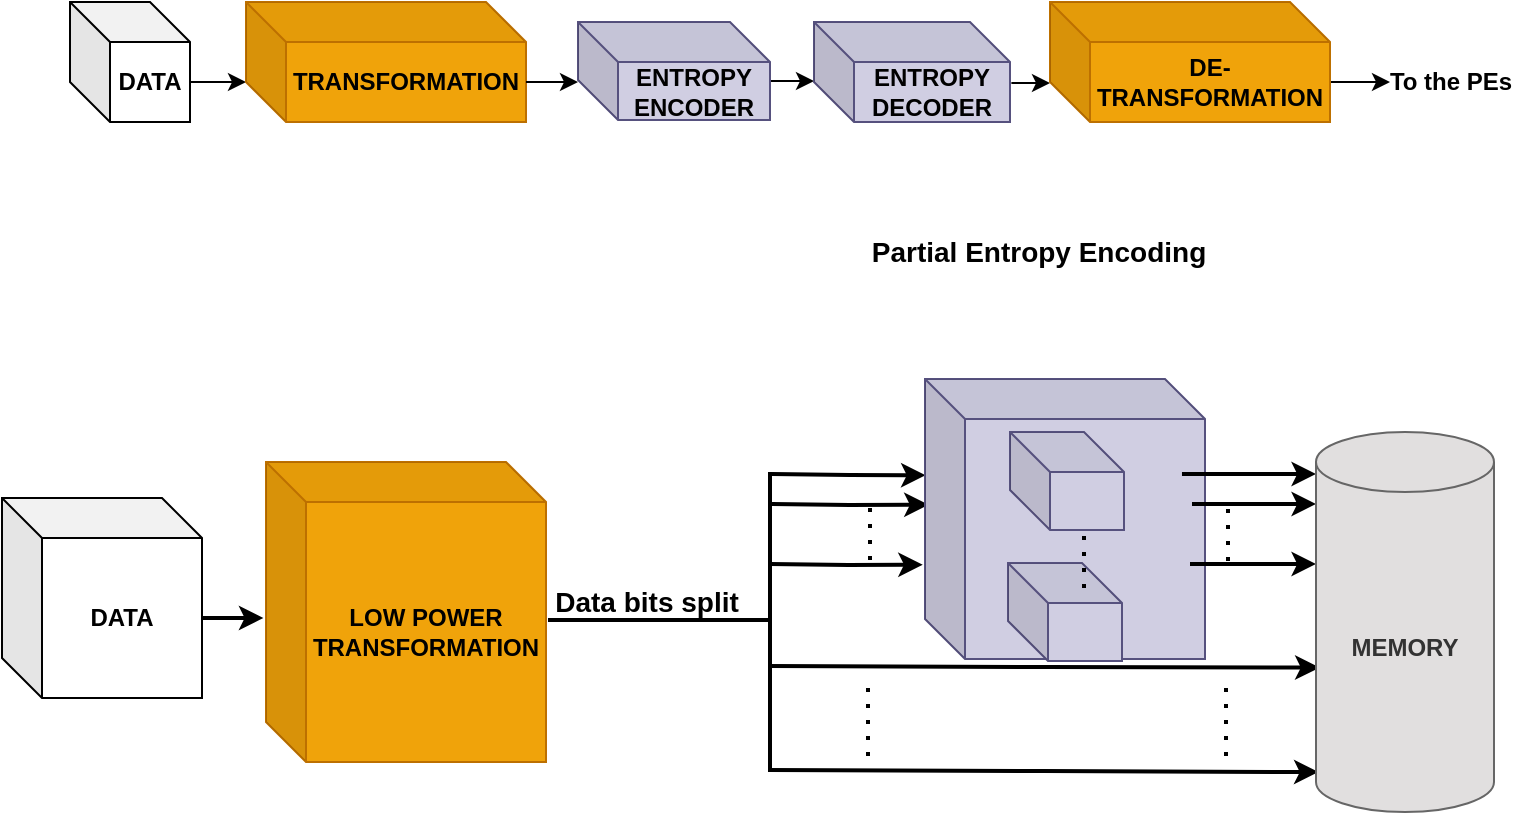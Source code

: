<mxfile version="28.2.3">
  <diagram name="Page-1" id="LP1gXYHPUsQjDHA4PLlW">
    <mxGraphModel dx="235" dy="135" grid="1" gridSize="10" guides="1" tooltips="1" connect="1" arrows="1" fold="1" page="1" pageScale="1" pageWidth="850" pageHeight="1100" math="0" shadow="0">
      <root>
        <mxCell id="0" />
        <mxCell id="1" parent="0" />
        <mxCell id="IX06JGgft1yPhYiZ-xpy-1" style="edgeStyle=orthogonalEdgeStyle;rounded=0;orthogonalLoop=1;jettySize=auto;html=1;entryX=0;entryY=0;entryDx=0;entryDy=40;entryPerimeter=0;" parent="1" edge="1">
          <mxGeometry relative="1" as="geometry">
            <mxPoint x="159" y="350" as="targetPoint" />
            <mxPoint x="131" y="350" as="sourcePoint" />
            <Array as="points">
              <mxPoint x="158" y="350" />
            </Array>
          </mxGeometry>
        </mxCell>
        <mxCell id="IX06JGgft1yPhYiZ-xpy-2" value="&lt;b&gt;&lt;font&gt;DATA&lt;/font&gt;&lt;/b&gt;" style="shape=cube;whiteSpace=wrap;html=1;boundedLbl=1;backgroundOutline=1;darkOpacity=0.05;darkOpacity2=0.1;" parent="1" vertex="1">
          <mxGeometry x="71" y="310" width="60" height="60" as="geometry" />
        </mxCell>
        <mxCell id="IX06JGgft1yPhYiZ-xpy-3" style="edgeStyle=orthogonalEdgeStyle;rounded=0;orthogonalLoop=1;jettySize=auto;html=1;exitX=0;exitY=0;exitDx=140;exitDy=50;exitPerimeter=0;entryX=0;entryY=0;entryDx=140;entryDy=50;entryPerimeter=0;" parent="1" source="IX06JGgft1yPhYiZ-xpy-4" target="IX06JGgft1yPhYiZ-xpy-4" edge="1">
          <mxGeometry relative="1" as="geometry">
            <mxPoint x="364" y="348" as="targetPoint" />
          </mxGeometry>
        </mxCell>
        <mxCell id="IX06JGgft1yPhYiZ-xpy-4" value="&lt;b&gt;&lt;font&gt;TRANSFORMATION&lt;/font&gt;&lt;/b&gt;" style="shape=cube;whiteSpace=wrap;html=1;boundedLbl=1;backgroundOutline=1;darkOpacity=0.05;darkOpacity2=0.1;fillColor=#f0a30a;strokeColor=#BD7000;fontColor=#000000;" parent="1" vertex="1">
          <mxGeometry x="159" y="310" width="140" height="60" as="geometry" />
        </mxCell>
        <mxCell id="IX06JGgft1yPhYiZ-xpy-5" style="edgeStyle=orthogonalEdgeStyle;rounded=0;orthogonalLoop=1;jettySize=auto;html=1;exitX=0;exitY=0;exitDx=104;exitDy=34.5;exitPerimeter=0;entryX=0;entryY=0.66;entryDx=0;entryDy=0;entryPerimeter=0;" parent="1" edge="1">
          <mxGeometry relative="1" as="geometry">
            <mxPoint x="443" y="350" as="targetPoint" />
            <mxPoint x="411" y="349.5" as="sourcePoint" />
          </mxGeometry>
        </mxCell>
        <mxCell id="IX06JGgft1yPhYiZ-xpy-6" value="&lt;b&gt;&lt;font&gt;ENTROPY ENCODER&lt;/font&gt;&lt;/b&gt;" style="shape=cube;whiteSpace=wrap;html=1;boundedLbl=1;backgroundOutline=1;darkOpacity=0.05;darkOpacity2=0.1;fillColor=#d0cee2;strokeColor=#56517e;" parent="1" vertex="1">
          <mxGeometry x="325" y="320" width="96" height="49" as="geometry" />
        </mxCell>
        <mxCell id="IX06JGgft1yPhYiZ-xpy-7" style="edgeStyle=orthogonalEdgeStyle;rounded=0;orthogonalLoop=1;jettySize=auto;html=1;exitX=1.007;exitY=0.61;exitDx=0;exitDy=0;exitPerimeter=0;" parent="1" source="IX06JGgft1yPhYiZ-xpy-8" edge="1">
          <mxGeometry relative="1" as="geometry">
            <mxPoint x="561" y="350" as="targetPoint" />
            <mxPoint x="533" y="350" as="sourcePoint" />
          </mxGeometry>
        </mxCell>
        <mxCell id="IX06JGgft1yPhYiZ-xpy-8" value="&lt;b&gt;&lt;font&gt;ENTROPY DECODER&lt;/font&gt;&lt;/b&gt;" style="shape=cube;whiteSpace=wrap;html=1;boundedLbl=1;backgroundOutline=1;darkOpacity=0.05;darkOpacity2=0.1;fillColor=#d0cee2;strokeColor=#56517e;" parent="1" vertex="1">
          <mxGeometry x="443" y="320" width="98" height="50" as="geometry" />
        </mxCell>
        <mxCell id="IX06JGgft1yPhYiZ-xpy-9" style="edgeStyle=orthogonalEdgeStyle;rounded=0;orthogonalLoop=1;jettySize=auto;html=1;exitX=0;exitY=0;exitDx=140;exitDy=40;exitPerimeter=0;entryX=0;entryY=0;entryDx=0;entryDy=29;entryPerimeter=0;" parent="1" edge="1">
          <mxGeometry relative="1" as="geometry">
            <mxPoint x="299" y="350" as="sourcePoint" />
            <mxPoint x="325" y="350" as="targetPoint" />
          </mxGeometry>
        </mxCell>
        <mxCell id="IX06JGgft1yPhYiZ-xpy-10" style="edgeStyle=orthogonalEdgeStyle;rounded=0;orthogonalLoop=1;jettySize=auto;html=1;exitX=0;exitY=0;exitDx=140;exitDy=40;exitPerimeter=0;" parent="1" source="IX06JGgft1yPhYiZ-xpy-11" edge="1">
          <mxGeometry relative="1" as="geometry">
            <mxPoint x="731" y="350" as="targetPoint" />
          </mxGeometry>
        </mxCell>
        <mxCell id="IX06JGgft1yPhYiZ-xpy-11" value="&lt;b&gt;&lt;font&gt;DE-TRANSFORMATION&lt;/font&gt;&lt;/b&gt;" style="shape=cube;whiteSpace=wrap;html=1;boundedLbl=1;backgroundOutline=1;darkOpacity=0.05;darkOpacity2=0.1;fillColor=#f0a30a;strokeColor=#BD7000;fontColor=#000000;" parent="1" vertex="1">
          <mxGeometry x="561" y="310" width="140" height="60" as="geometry" />
        </mxCell>
        <mxCell id="IX06JGgft1yPhYiZ-xpy-12" value="&lt;b&gt;To the PEs&lt;/b&gt;" style="text;html=1;align=center;verticalAlign=middle;resizable=0;points=[];autosize=1;strokeColor=none;fillColor=none;" parent="1" vertex="1">
          <mxGeometry x="721" y="335" width="80" height="30" as="geometry" />
        </mxCell>
        <mxCell id="jKtk_MFLA1CKvHIvnrR1-2" value="&lt;b&gt;&lt;font&gt;DATA&lt;/font&gt;&lt;/b&gt;" style="shape=cube;whiteSpace=wrap;html=1;boundedLbl=1;backgroundOutline=1;darkOpacity=0.05;darkOpacity2=0.1;" parent="1" vertex="1">
          <mxGeometry x="37" y="558" width="100" height="100" as="geometry" />
        </mxCell>
        <mxCell id="jKtk_MFLA1CKvHIvnrR1-3" value="&lt;b&gt;&lt;font&gt;LOW POWER TRANSFORMATION&lt;/font&gt;&lt;/b&gt;" style="shape=cube;whiteSpace=wrap;html=1;boundedLbl=1;backgroundOutline=1;darkOpacity=0.05;darkOpacity2=0.1;fillColor=#f0a30a;strokeColor=#BD7000;fontColor=#000000;" parent="1" vertex="1">
          <mxGeometry x="169" y="540" width="140" height="150" as="geometry" />
        </mxCell>
        <mxCell id="jKtk_MFLA1CKvHIvnrR1-4" style="edgeStyle=orthogonalEdgeStyle;rounded=0;orthogonalLoop=1;jettySize=auto;html=1;exitX=0;exitY=0;exitDx=140;exitDy=40;exitPerimeter=0;endArrow=none;endFill=0;strokeWidth=2;" parent="1" edge="1">
          <mxGeometry relative="1" as="geometry">
            <mxPoint x="310" y="619" as="sourcePoint" />
            <mxPoint x="420" y="619" as="targetPoint" />
          </mxGeometry>
        </mxCell>
        <mxCell id="jKtk_MFLA1CKvHIvnrR1-6" value="" style="endArrow=none;html=1;rounded=0;strokeWidth=2;" parent="1" edge="1">
          <mxGeometry width="50" height="50" relative="1" as="geometry">
            <mxPoint x="421" y="695" as="sourcePoint" />
            <mxPoint x="421" y="545" as="targetPoint" />
          </mxGeometry>
        </mxCell>
        <mxCell id="jKtk_MFLA1CKvHIvnrR1-7" value="&lt;b&gt;&lt;font style=&quot;font-size: 14px;&quot;&gt;Data bits split&lt;/font&gt;&lt;/b&gt;" style="text;html=1;align=center;verticalAlign=middle;resizable=0;points=[];autosize=1;strokeColor=none;fillColor=none;" parent="1" vertex="1">
          <mxGeometry x="299" y="595" width="120" height="30" as="geometry" />
        </mxCell>
        <mxCell id="jKtk_MFLA1CKvHIvnrR1-9" style="edgeStyle=orthogonalEdgeStyle;rounded=0;orthogonalLoop=1;jettySize=auto;html=1;exitX=0;exitY=0;exitDx=140;exitDy=40;exitPerimeter=0;strokeWidth=2;entryX=0.02;entryY=0.62;entryDx=0;entryDy=0;entryPerimeter=0;" parent="1" edge="1" target="jKtk_MFLA1CKvHIvnrR1-26">
          <mxGeometry relative="1" as="geometry">
            <mxPoint x="421" y="642" as="sourcePoint" />
            <mxPoint x="681" y="642" as="targetPoint" />
          </mxGeometry>
        </mxCell>
        <mxCell id="jKtk_MFLA1CKvHIvnrR1-11" style="edgeStyle=orthogonalEdgeStyle;rounded=0;orthogonalLoop=1;jettySize=auto;html=1;exitX=0;exitY=0;exitDx=140;exitDy=40;exitPerimeter=0;strokeWidth=2;entryX=0.002;entryY=0.344;entryDx=0;entryDy=0;entryPerimeter=0;" parent="1" edge="1" target="jKtk_MFLA1CKvHIvnrR1-14">
          <mxGeometry relative="1" as="geometry">
            <mxPoint x="422" y="546" as="sourcePoint" />
            <mxPoint x="522" y="546" as="targetPoint" />
          </mxGeometry>
        </mxCell>
        <mxCell id="jKtk_MFLA1CKvHIvnrR1-12" style="edgeStyle=orthogonalEdgeStyle;rounded=0;orthogonalLoop=1;jettySize=auto;html=1;exitX=0;exitY=0;exitDx=140;exitDy=40;exitPerimeter=0;strokeWidth=2;entryX=0.013;entryY=0.449;entryDx=0;entryDy=0;entryPerimeter=0;" parent="1" edge="1" target="jKtk_MFLA1CKvHIvnrR1-14">
          <mxGeometry relative="1" as="geometry">
            <mxPoint x="422" y="561" as="sourcePoint" />
            <mxPoint x="522" y="561" as="targetPoint" />
          </mxGeometry>
        </mxCell>
        <mxCell id="jKtk_MFLA1CKvHIvnrR1-13" style="edgeStyle=orthogonalEdgeStyle;rounded=0;orthogonalLoop=1;jettySize=auto;html=1;exitX=0;exitY=0;exitDx=140;exitDy=40;exitPerimeter=0;strokeWidth=2;entryX=-0.008;entryY=0.663;entryDx=0;entryDy=0;entryPerimeter=0;" parent="1" edge="1" target="jKtk_MFLA1CKvHIvnrR1-14">
          <mxGeometry relative="1" as="geometry">
            <mxPoint x="421" y="591" as="sourcePoint" />
            <mxPoint x="521" y="591" as="targetPoint" />
          </mxGeometry>
        </mxCell>
        <mxCell id="jKtk_MFLA1CKvHIvnrR1-14" value="" style="shape=cube;whiteSpace=wrap;html=1;boundedLbl=1;backgroundOutline=1;darkOpacity=0.05;darkOpacity2=0.1;fillColor=#d0cee2;strokeColor=#56517e;" parent="1" vertex="1">
          <mxGeometry x="498.5" y="498.5" width="140" height="140" as="geometry" />
        </mxCell>
        <mxCell id="jKtk_MFLA1CKvHIvnrR1-15" value="" style="endArrow=none;dashed=1;html=1;dashPattern=1 3;strokeWidth=2;rounded=0;" parent="1" edge="1">
          <mxGeometry width="50" height="50" relative="1" as="geometry">
            <mxPoint x="470" y="687" as="sourcePoint" />
            <mxPoint x="470" y="649" as="targetPoint" />
          </mxGeometry>
        </mxCell>
        <mxCell id="jKtk_MFLA1CKvHIvnrR1-16" value="" style="endArrow=none;dashed=1;html=1;dashPattern=1 3;strokeWidth=2;rounded=0;" parent="1" edge="1">
          <mxGeometry width="50" height="50" relative="1" as="geometry">
            <mxPoint x="471" y="589" as="sourcePoint" />
            <mxPoint x="471" y="562" as="targetPoint" />
          </mxGeometry>
        </mxCell>
        <mxCell id="jKtk_MFLA1CKvHIvnrR1-17" style="edgeStyle=orthogonalEdgeStyle;rounded=0;orthogonalLoop=1;jettySize=auto;html=1;exitX=0;exitY=0;exitDx=140;exitDy=40;exitPerimeter=0;strokeWidth=2;entryX=0.014;entryY=0.895;entryDx=0;entryDy=0;entryPerimeter=0;" parent="1" edge="1" target="jKtk_MFLA1CKvHIvnrR1-26">
          <mxGeometry relative="1" as="geometry">
            <mxPoint x="421" y="694" as="sourcePoint" />
            <mxPoint x="680" y="694" as="targetPoint" />
          </mxGeometry>
        </mxCell>
        <mxCell id="jKtk_MFLA1CKvHIvnrR1-18" style="edgeStyle=orthogonalEdgeStyle;rounded=0;orthogonalLoop=1;jettySize=auto;html=1;exitX=0.927;exitY=0.167;exitDx=0;exitDy=0;exitPerimeter=0;strokeWidth=2;" parent="1" edge="1">
          <mxGeometry relative="1" as="geometry">
            <mxPoint x="626.992" y="546.03" as="sourcePoint" />
            <mxPoint x="694" y="546" as="targetPoint" />
          </mxGeometry>
        </mxCell>
        <mxCell id="jKtk_MFLA1CKvHIvnrR1-19" style="edgeStyle=orthogonalEdgeStyle;rounded=0;orthogonalLoop=1;jettySize=auto;html=1;exitX=0;exitY=0;exitDx=140;exitDy=40;exitPerimeter=0;strokeWidth=2;" parent="1" edge="1">
          <mxGeometry relative="1" as="geometry">
            <mxPoint x="632" y="561" as="sourcePoint" />
            <mxPoint x="694" y="561" as="targetPoint" />
          </mxGeometry>
        </mxCell>
        <mxCell id="jKtk_MFLA1CKvHIvnrR1-20" style="edgeStyle=orthogonalEdgeStyle;rounded=0;orthogonalLoop=1;jettySize=auto;html=1;exitX=0;exitY=0;exitDx=140;exitDy=40;exitPerimeter=0;strokeWidth=2;" parent="1" edge="1">
          <mxGeometry relative="1" as="geometry">
            <mxPoint x="631" y="591" as="sourcePoint" />
            <mxPoint x="694" y="591" as="targetPoint" />
          </mxGeometry>
        </mxCell>
        <mxCell id="jKtk_MFLA1CKvHIvnrR1-21" value="" style="endArrow=none;dashed=1;html=1;dashPattern=1 3;strokeWidth=2;rounded=0;" parent="1" edge="1">
          <mxGeometry width="50" height="50" relative="1" as="geometry">
            <mxPoint x="650" y="589.5" as="sourcePoint" />
            <mxPoint x="650" y="562.5" as="targetPoint" />
          </mxGeometry>
        </mxCell>
        <mxCell id="jKtk_MFLA1CKvHIvnrR1-23" value="&lt;b&gt;&lt;font style=&quot;font-size: 14px;&quot;&gt;Partial Entropy Encoding&lt;/font&gt;&lt;/b&gt;" style="text;html=1;align=center;verticalAlign=middle;resizable=0;points=[];autosize=1;strokeColor=none;fillColor=none;" parent="1" vertex="1">
          <mxGeometry x="460" y="420" width="190" height="30" as="geometry" />
        </mxCell>
        <mxCell id="jKtk_MFLA1CKvHIvnrR1-26" value="&lt;b&gt;MEMORY&lt;/b&gt;" style="shape=cylinder3;whiteSpace=wrap;html=1;boundedLbl=1;backgroundOutline=1;size=15;fillColor=light-dark(#e1dfdf, #1a1a1a);strokeColor=#666666;fontColor=#333333;" parent="1" vertex="1">
          <mxGeometry x="694" y="525" width="89" height="190" as="geometry" />
        </mxCell>
        <mxCell id="jKtk_MFLA1CKvHIvnrR1-27" style="edgeStyle=orthogonalEdgeStyle;rounded=0;orthogonalLoop=1;jettySize=auto;html=1;exitX=0;exitY=0;exitDx=100;exitDy=60;exitPerimeter=0;entryX=-0.009;entryY=0.521;entryDx=0;entryDy=0;entryPerimeter=0;strokeWidth=2;" parent="1" source="jKtk_MFLA1CKvHIvnrR1-2" target="jKtk_MFLA1CKvHIvnrR1-3" edge="1">
          <mxGeometry relative="1" as="geometry" />
        </mxCell>
        <mxCell id="Dm8rZ5m98SyZMoXHKYDj-1" value="" style="endArrow=none;dashed=1;html=1;dashPattern=1 3;strokeWidth=2;rounded=0;" parent="1" edge="1">
          <mxGeometry width="50" height="50" relative="1" as="geometry">
            <mxPoint x="649" y="687" as="sourcePoint" />
            <mxPoint x="649" y="649" as="targetPoint" />
          </mxGeometry>
        </mxCell>
        <mxCell id="7F5SyQ3Dx6r8ehRe5oKz-1" value="" style="shape=cube;whiteSpace=wrap;html=1;boundedLbl=1;backgroundOutline=1;darkOpacity=0.05;darkOpacity2=0.1;fillColor=#d0cee2;strokeColor=#56517e;" vertex="1" parent="1">
          <mxGeometry x="541" y="525" width="57" height="49" as="geometry" />
        </mxCell>
        <mxCell id="7F5SyQ3Dx6r8ehRe5oKz-3" value="" style="shape=cube;whiteSpace=wrap;html=1;boundedLbl=1;backgroundOutline=1;darkOpacity=0.05;darkOpacity2=0.1;fillColor=#d0cee2;strokeColor=#56517e;" vertex="1" parent="1">
          <mxGeometry x="540" y="590.5" width="57" height="49" as="geometry" />
        </mxCell>
        <mxCell id="7F5SyQ3Dx6r8ehRe5oKz-4" value="" style="endArrow=none;dashed=1;html=1;dashPattern=1 3;strokeWidth=2;rounded=0;" edge="1" parent="1">
          <mxGeometry width="50" height="50" relative="1" as="geometry">
            <mxPoint x="578" y="603" as="sourcePoint" />
            <mxPoint x="578" y="576" as="targetPoint" />
          </mxGeometry>
        </mxCell>
      </root>
    </mxGraphModel>
  </diagram>
</mxfile>
